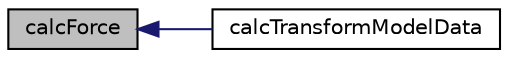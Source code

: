 digraph "calcForce"
{
  bgcolor="transparent";
  edge [fontname="Helvetica",fontsize="10",labelfontname="Helvetica",labelfontsize="10"];
  node [fontname="Helvetica",fontsize="10",shape=record];
  rankdir="LR";
  Node1 [label="calcForce",height=0.2,width=0.4,color="black", fillcolor="grey75", style="filled", fontcolor="black"];
  Node1 -> Node2 [dir="back",color="midnightblue",fontsize="10",style="solid",fontname="Helvetica"];
  Node2 [label="calcTransformModelData",height=0.2,width=0.4,color="black",URL="$a00829.html#af167ad2b083099a13a0b29f6524438fa",tooltip="Transform the model data wrt mesh changes. "];
}
